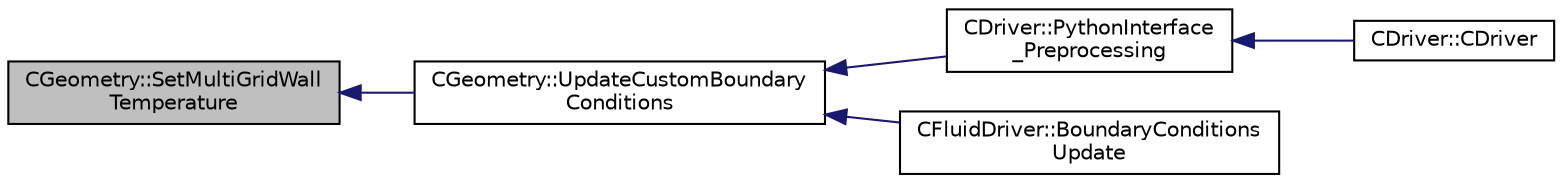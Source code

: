 digraph "CGeometry::SetMultiGridWallTemperature"
{
  edge [fontname="Helvetica",fontsize="10",labelfontname="Helvetica",labelfontsize="10"];
  node [fontname="Helvetica",fontsize="10",shape=record];
  rankdir="LR";
  Node2807 [label="CGeometry::SetMultiGridWall\lTemperature",height=0.2,width=0.4,color="black", fillcolor="grey75", style="filled", fontcolor="black"];
  Node2807 -> Node2808 [dir="back",color="midnightblue",fontsize="10",style="solid",fontname="Helvetica"];
  Node2808 [label="CGeometry::UpdateCustomBoundary\lConditions",height=0.2,width=0.4,color="black", fillcolor="white", style="filled",URL="$class_c_geometry.html#a65d6e849b384ed08a35930f360aedda6",tooltip="Update the multi-grid structure for the customized boundary conditions. "];
  Node2808 -> Node2809 [dir="back",color="midnightblue",fontsize="10",style="solid",fontname="Helvetica"];
  Node2809 [label="CDriver::PythonInterface\l_Preprocessing",height=0.2,width=0.4,color="black", fillcolor="white", style="filled",URL="$class_c_driver.html#aff17f90d1f041cac6ddaf9d3f7450dbe",tooltip="Initialize Python interface functionalities. "];
  Node2809 -> Node2810 [dir="back",color="midnightblue",fontsize="10",style="solid",fontname="Helvetica"];
  Node2810 [label="CDriver::CDriver",height=0.2,width=0.4,color="black", fillcolor="white", style="filled",URL="$class_c_driver.html#a3fca4a013a6efa9bbb38fe78a86b5f3d",tooltip="Constructor of the class. "];
  Node2808 -> Node2811 [dir="back",color="midnightblue",fontsize="10",style="solid",fontname="Helvetica"];
  Node2811 [label="CFluidDriver::BoundaryConditions\lUpdate",height=0.2,width=0.4,color="black", fillcolor="white", style="filled",URL="$class_c_fluid_driver.html#a8b928c1cdfe3939f98c61e0fc5eea91b",tooltip="Process the boundary conditions and update the multigrid structure. "];
}
